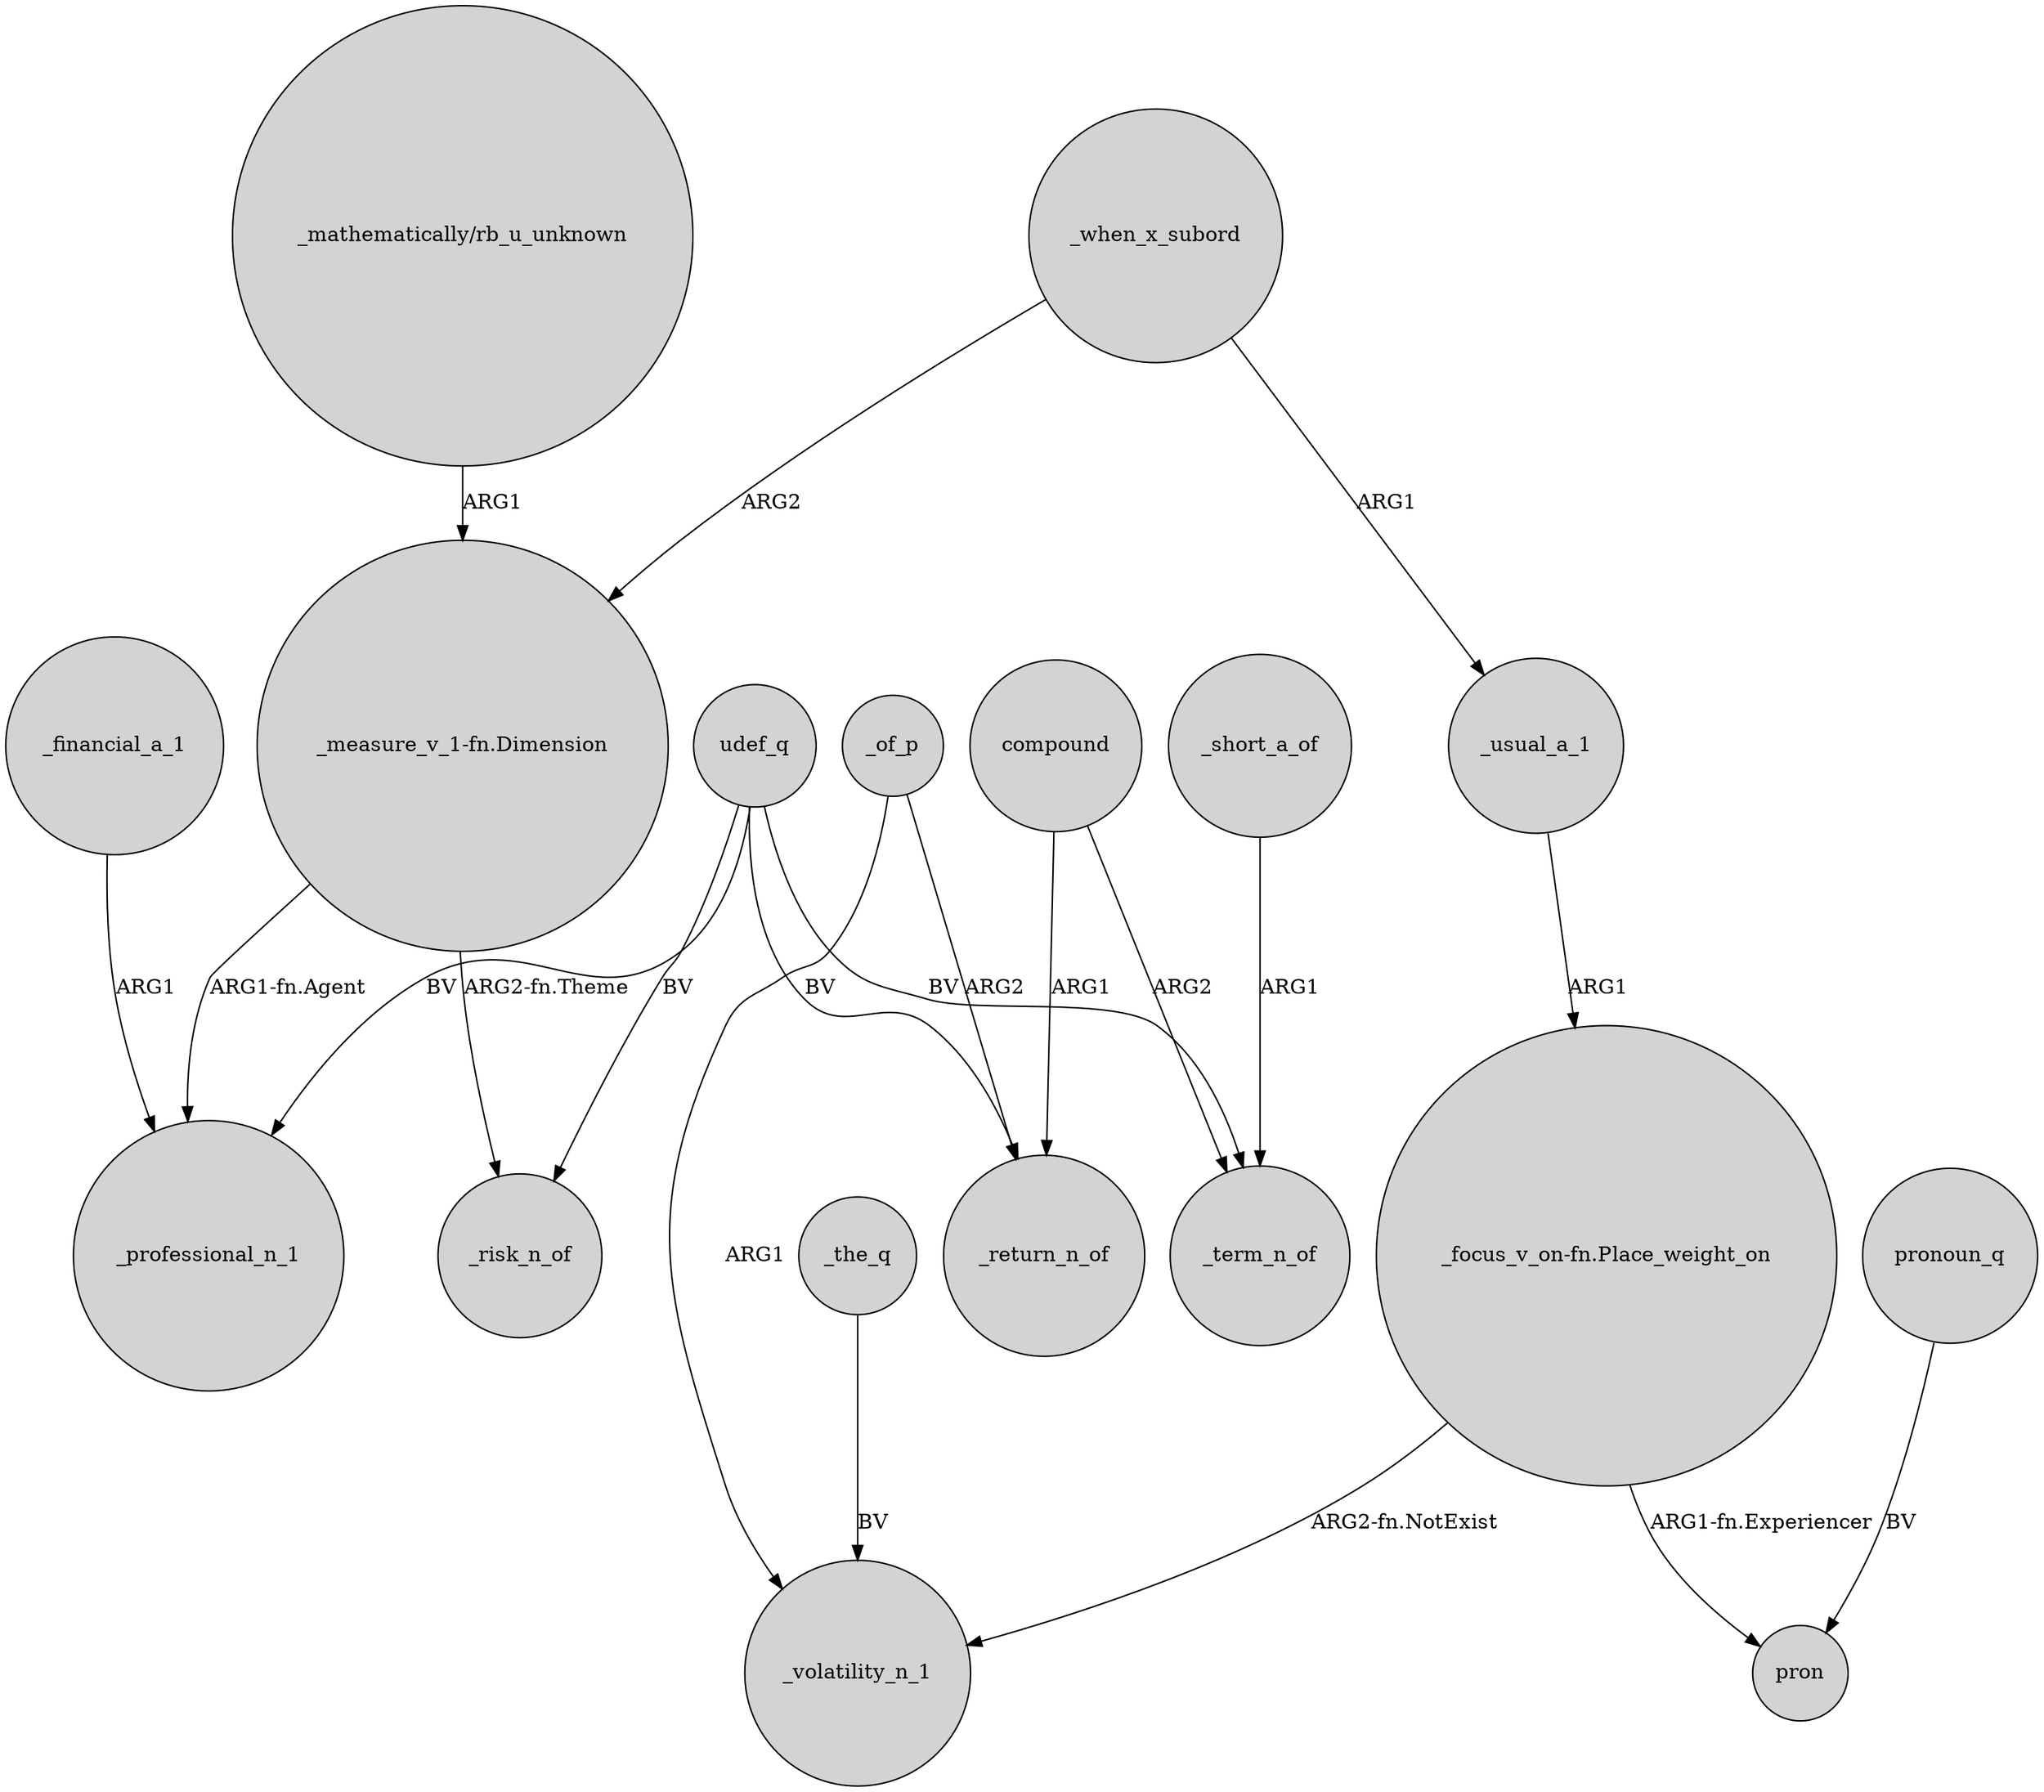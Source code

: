 digraph {
	node [shape=circle style=filled]
	udef_q -> _risk_n_of [label=BV]
	_the_q -> _volatility_n_1 [label=BV]
	"_measure_v_1-fn.Dimension" -> _risk_n_of [label="ARG2-fn.Theme"]
	compound -> _term_n_of [label=ARG2]
	_financial_a_1 -> _professional_n_1 [label=ARG1]
	udef_q -> _return_n_of [label=BV]
	_when_x_subord -> _usual_a_1 [label=ARG1]
	_of_p -> _volatility_n_1 [label=ARG1]
	_short_a_of -> _term_n_of [label=ARG1]
	"_focus_v_on-fn.Place_weight_on" -> _volatility_n_1 [label="ARG2-fn.NotExist"]
	_of_p -> _return_n_of [label=ARG2]
	"_mathematically/rb_u_unknown" -> "_measure_v_1-fn.Dimension" [label=ARG1]
	pronoun_q -> pron [label=BV]
	_usual_a_1 -> "_focus_v_on-fn.Place_weight_on" [label=ARG1]
	"_measure_v_1-fn.Dimension" -> _professional_n_1 [label="ARG1-fn.Agent"]
	udef_q -> _professional_n_1 [label=BV]
	udef_q -> _term_n_of [label=BV]
	"_focus_v_on-fn.Place_weight_on" -> pron [label="ARG1-fn.Experiencer"]
	_when_x_subord -> "_measure_v_1-fn.Dimension" [label=ARG2]
	compound -> _return_n_of [label=ARG1]
}
